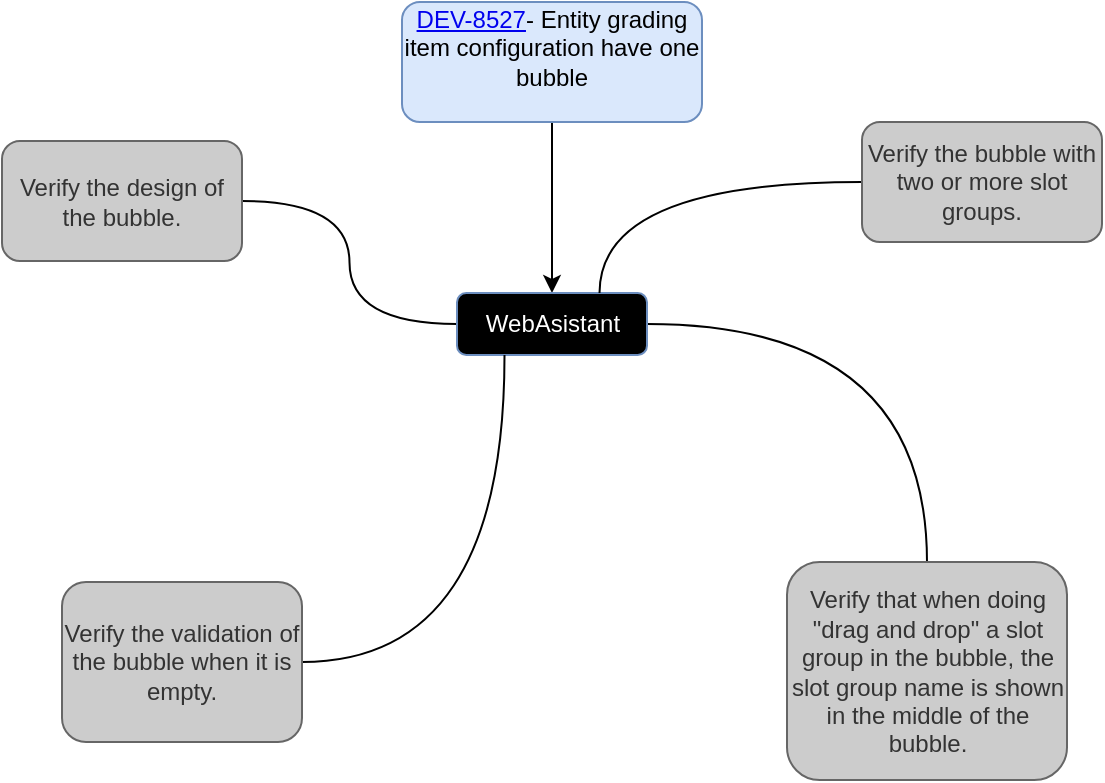 <mxfile version="10.6.3" type="github"><diagram id="M6rA1EWqbLPIU5iDhnG9" name="Page-1"><mxGraphModel dx="834" dy="484" grid="1" gridSize="10" guides="1" tooltips="1" connect="1" arrows="1" fold="1" page="1" pageScale="1" pageWidth="850" pageHeight="1100" math="0" shadow="0"><root><mxCell id="0"/><mxCell id="1" parent="0"/><mxCell id="f4PB9IRMVCO2hCt_trex-7" style="edgeStyle=orthogonalEdgeStyle;rounded=0;orthogonalLoop=1;jettySize=auto;html=1;" parent="1" source="f4PB9IRMVCO2hCt_trex-3" target="f4PB9IRMVCO2hCt_trex-6" edge="1"><mxGeometry relative="1" as="geometry"/></mxCell><mxCell id="f4PB9IRMVCO2hCt_trex-3" value="&lt;a href=&quot;https://support.mint-online.com/browse/DEV-8527&quot; id=&quot;key-val&quot;&gt;DEV-8527&lt;/a&gt;-&amp;nbsp;&lt;span&gt;&lt;font&gt;Entity grading item configuration have one bubble&lt;/font&gt;&lt;br&gt;&lt;br&gt;&lt;/span&gt;" style="rounded=1;whiteSpace=wrap;html=1;fillColor=#dae8fc;strokeColor=#6c8ebf;" parent="1" vertex="1"><mxGeometry x="340" y="420" width="150" height="60" as="geometry"/></mxCell><mxCell id="f4PB9IRMVCO2hCt_trex-9" style="edgeStyle=orthogonalEdgeStyle;rounded=0;orthogonalLoop=1;jettySize=auto;html=1;entryX=1;entryY=0.5;entryDx=0;entryDy=0;fontColor=#FFFFFF;curved=1;endArrow=none;endFill=0;" parent="1" source="f4PB9IRMVCO2hCt_trex-6" target="f4PB9IRMVCO2hCt_trex-8" edge="1"><mxGeometry relative="1" as="geometry"/></mxCell><mxCell id="f4PB9IRMVCO2hCt_trex-14" style="edgeStyle=orthogonalEdgeStyle;curved=1;rounded=0;orthogonalLoop=1;jettySize=auto;html=1;endArrow=none;endFill=0;fontColor=#FFFFFF;" parent="1" source="f4PB9IRMVCO2hCt_trex-6" target="f4PB9IRMVCO2hCt_trex-11" edge="1"><mxGeometry relative="1" as="geometry"/></mxCell><mxCell id="f4PB9IRMVCO2hCt_trex-6" value="&lt;span&gt;WebAsistant&lt;br&gt;&lt;/span&gt;" style="rounded=1;whiteSpace=wrap;html=1;fillColor=#000000;strokeColor=#6c8ebf;fontColor=#FFFFFF;" parent="1" vertex="1"><mxGeometry x="367.5" y="565.5" width="95" height="31" as="geometry"/></mxCell><mxCell id="f4PB9IRMVCO2hCt_trex-8" value="&lt;span&gt;Verify the design of the bubble.&lt;/span&gt;" style="rounded=1;whiteSpace=wrap;html=1;fillColor=#CCCCCC;fontColor=#333333;strokeColor=#666666;" parent="1" vertex="1"><mxGeometry x="140" y="489.5" width="120" height="60" as="geometry"/></mxCell><mxCell id="f4PB9IRMVCO2hCt_trex-13" style="edgeStyle=orthogonalEdgeStyle;curved=1;rounded=0;orthogonalLoop=1;jettySize=auto;html=1;entryX=0.25;entryY=1;entryDx=0;entryDy=0;endArrow=none;endFill=0;fontColor=#FFFFFF;" parent="1" source="f4PB9IRMVCO2hCt_trex-10" target="f4PB9IRMVCO2hCt_trex-6" edge="1"><mxGeometry relative="1" as="geometry"/></mxCell><mxCell id="f4PB9IRMVCO2hCt_trex-10" value="&lt;span&gt;Verify the validation of the bubble when it is empty.&lt;/span&gt;&lt;br&gt;" style="rounded=1;whiteSpace=wrap;html=1;fillColor=#CCCCCC;fontColor=#333333;strokeColor=#666666;" parent="1" vertex="1"><mxGeometry x="170" y="710" width="120" height="80" as="geometry"/></mxCell><mxCell id="f4PB9IRMVCO2hCt_trex-11" value="&lt;span&gt;Verify that when doing &quot;drag and drop&quot; a slot group in the bubble, the slot group name is shown in the middle of the bubble.&lt;/span&gt;&lt;br&gt;" style="rounded=1;whiteSpace=wrap;html=1;fillColor=#CCCCCC;fontColor=#333333;strokeColor=#666666;" parent="1" vertex="1"><mxGeometry x="532.5" y="700" width="140" height="109" as="geometry"/></mxCell><mxCell id="f4PB9IRMVCO2hCt_trex-15" style="edgeStyle=orthogonalEdgeStyle;curved=1;rounded=0;orthogonalLoop=1;jettySize=auto;html=1;entryX=0.75;entryY=0;entryDx=0;entryDy=0;endArrow=none;endFill=0;fontColor=#FFFFFF;" parent="1" source="f4PB9IRMVCO2hCt_trex-12" target="f4PB9IRMVCO2hCt_trex-6" edge="1"><mxGeometry relative="1" as="geometry"/></mxCell><mxCell id="f4PB9IRMVCO2hCt_trex-12" value="&lt;span&gt;Verify the bubble with two or more slot groups.&lt;/span&gt;&lt;br&gt;" style="rounded=1;whiteSpace=wrap;html=1;fillColor=#CCCCCC;fontColor=#333333;strokeColor=#666666;" parent="1" vertex="1"><mxGeometry x="570" y="480" width="120" height="60" as="geometry"/></mxCell></root></mxGraphModel></diagram></mxfile>